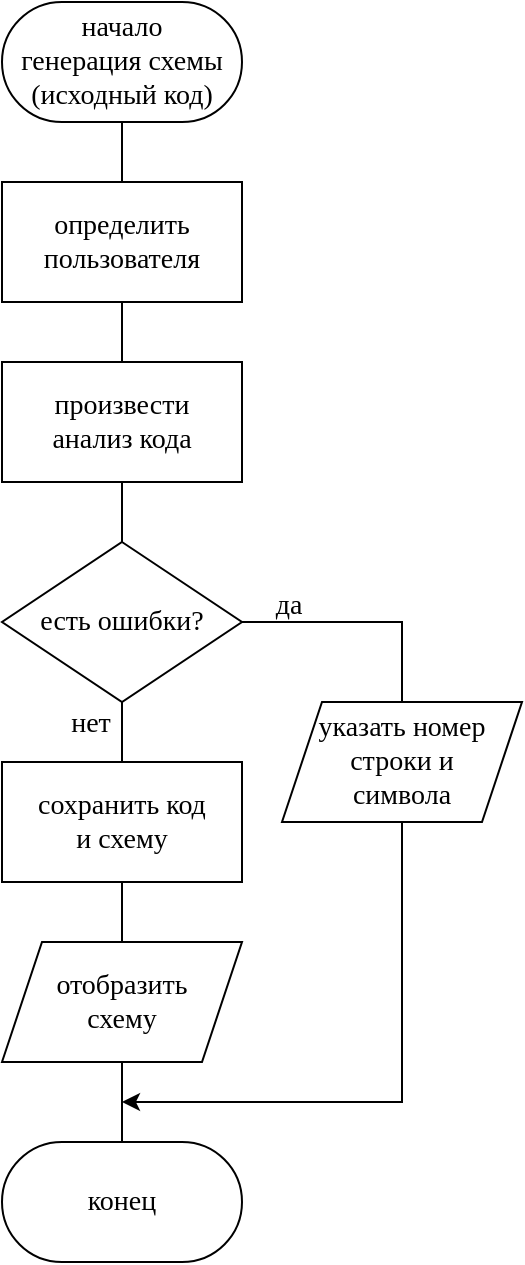<mxfile version="21.1.2" type="device">
  <diagram id="ZIJZeCF5j_SKhZMppJuD" name="Page-1">
    <mxGraphModel dx="1418" dy="820" grid="1" gridSize="10" guides="1" tooltips="1" connect="1" arrows="1" fold="1" page="1" pageScale="1" pageWidth="850" pageHeight="1100" math="0" shadow="0">
      <root>
        <mxCell id="0" />
        <mxCell id="1" parent="0" />
        <mxCell id="gAi6__ijXz44mpl_Cs_1-5" style="edgeStyle=orthogonalEdgeStyle;rounded=0;orthogonalLoop=1;jettySize=auto;html=1;endArrow=none;endFill=0;fontFamily=Times New Roman;fontSize=14;" parent="1" source="gAi6__ijXz44mpl_Cs_1-3" target="gAi6__ijXz44mpl_Cs_1-4" edge="1">
          <mxGeometry relative="1" as="geometry" />
        </mxCell>
        <mxCell id="gAi6__ijXz44mpl_Cs_1-3" value="начало&lt;br&gt;генерация схемы&lt;br style=&quot;font-size: 14px;&quot;&gt;(исходный код)" style="rounded=1;whiteSpace=wrap;html=1;arcSize=50;fontFamily=Times New Roman;fontSize=14;" parent="1" vertex="1">
          <mxGeometry x="120" y="60" width="120" height="60" as="geometry" />
        </mxCell>
        <mxCell id="gAi6__ijXz44mpl_Cs_1-9" style="edgeStyle=orthogonalEdgeStyle;rounded=0;orthogonalLoop=1;jettySize=auto;html=1;endArrow=none;endFill=0;fontFamily=Times New Roman;fontSize=14;" parent="1" source="gAi6__ijXz44mpl_Cs_1-4" target="gAi6__ijXz44mpl_Cs_1-6" edge="1">
          <mxGeometry relative="1" as="geometry" />
        </mxCell>
        <mxCell id="gAi6__ijXz44mpl_Cs_1-4" value="определить&lt;br style=&quot;font-size: 14px;&quot;&gt;пользователя" style="rounded=0;whiteSpace=wrap;html=1;fontFamily=Times New Roman;fontSize=14;" parent="1" vertex="1">
          <mxGeometry x="120" y="150" width="120" height="60" as="geometry" />
        </mxCell>
        <mxCell id="gAi6__ijXz44mpl_Cs_1-11" style="edgeStyle=orthogonalEdgeStyle;rounded=0;orthogonalLoop=1;jettySize=auto;html=1;exitX=0.5;exitY=1;exitDx=0;exitDy=0;endArrow=none;endFill=0;fontFamily=Times New Roman;fontSize=14;" parent="1" source="gAi6__ijXz44mpl_Cs_1-6" target="gAi6__ijXz44mpl_Cs_1-7" edge="1">
          <mxGeometry relative="1" as="geometry" />
        </mxCell>
        <mxCell id="gAi6__ijXz44mpl_Cs_1-6" value="произвести&lt;br style=&quot;font-size: 14px;&quot;&gt;анализ кода" style="rounded=0;whiteSpace=wrap;html=1;fontFamily=Times New Roman;fontSize=14;" parent="1" vertex="1">
          <mxGeometry x="120" y="240" width="120" height="60" as="geometry" />
        </mxCell>
        <mxCell id="gAi6__ijXz44mpl_Cs_1-13" style="edgeStyle=orthogonalEdgeStyle;rounded=0;orthogonalLoop=1;jettySize=auto;html=1;entryX=0.5;entryY=0;entryDx=0;entryDy=0;endArrow=none;endFill=0;fontFamily=Times New Roman;fontSize=14;" parent="1" source="gAi6__ijXz44mpl_Cs_1-7" target="gAi6__ijXz44mpl_Cs_1-12" edge="1">
          <mxGeometry relative="1" as="geometry" />
        </mxCell>
        <mxCell id="gAi6__ijXz44mpl_Cs_1-16" style="edgeStyle=orthogonalEdgeStyle;rounded=0;orthogonalLoop=1;jettySize=auto;html=1;endArrow=none;endFill=0;fontFamily=Times New Roman;fontSize=14;" parent="1" source="gAi6__ijXz44mpl_Cs_1-7" target="gAi6__ijXz44mpl_Cs_1-15" edge="1">
          <mxGeometry relative="1" as="geometry" />
        </mxCell>
        <mxCell id="gAi6__ijXz44mpl_Cs_1-7" value="есть ошибки?" style="rhombus;whiteSpace=wrap;html=1;fontFamily=Times New Roman;fontSize=14;" parent="1" vertex="1">
          <mxGeometry x="120" y="330" width="120" height="80" as="geometry" />
        </mxCell>
        <mxCell id="gAi6__ijXz44mpl_Cs_1-22" style="edgeStyle=orthogonalEdgeStyle;rounded=0;orthogonalLoop=1;jettySize=auto;html=1;fontFamily=Times New Roman;fontSize=14;" parent="1" source="gAi6__ijXz44mpl_Cs_1-12" edge="1">
          <mxGeometry relative="1" as="geometry">
            <mxPoint x="180" y="610" as="targetPoint" />
            <Array as="points">
              <mxPoint x="320" y="610" />
            </Array>
          </mxGeometry>
        </mxCell>
        <mxCell id="gAi6__ijXz44mpl_Cs_1-12" value="указать номер&lt;br style=&quot;font-size: 14px;&quot;&gt;строки и&lt;br style=&quot;font-size: 14px;&quot;&gt;символа" style="shape=parallelogram;perimeter=parallelogramPerimeter;whiteSpace=wrap;html=1;fixedSize=1;fontFamily=Times New Roman;fontSize=14;" parent="1" vertex="1">
          <mxGeometry x="260" y="410" width="120" height="60" as="geometry" />
        </mxCell>
        <mxCell id="gAi6__ijXz44mpl_Cs_1-20" style="edgeStyle=orthogonalEdgeStyle;rounded=0;orthogonalLoop=1;jettySize=auto;html=1;endArrow=none;endFill=0;fontFamily=Times New Roman;fontSize=14;" parent="1" source="gAi6__ijXz44mpl_Cs_1-15" target="gAi6__ijXz44mpl_Cs_1-18" edge="1">
          <mxGeometry relative="1" as="geometry" />
        </mxCell>
        <mxCell id="gAi6__ijXz44mpl_Cs_1-15" value="сохранить код&lt;br style=&quot;font-size: 14px;&quot;&gt;и схему" style="rounded=0;whiteSpace=wrap;html=1;fontFamily=Times New Roman;fontSize=14;" parent="1" vertex="1">
          <mxGeometry x="120" y="440" width="120" height="60" as="geometry" />
        </mxCell>
        <mxCell id="gAi6__ijXz44mpl_Cs_1-21" style="edgeStyle=orthogonalEdgeStyle;rounded=0;orthogonalLoop=1;jettySize=auto;html=1;endArrow=none;endFill=0;fontFamily=Times New Roman;fontSize=14;" parent="1" source="gAi6__ijXz44mpl_Cs_1-18" target="gAi6__ijXz44mpl_Cs_1-19" edge="1">
          <mxGeometry relative="1" as="geometry" />
        </mxCell>
        <mxCell id="gAi6__ijXz44mpl_Cs_1-18" value="отобразить&lt;br style=&quot;font-size: 14px;&quot;&gt;схему" style="shape=parallelogram;perimeter=parallelogramPerimeter;whiteSpace=wrap;html=1;fixedSize=1;fontFamily=Times New Roman;fontSize=14;" parent="1" vertex="1">
          <mxGeometry x="120" y="530" width="120" height="60" as="geometry" />
        </mxCell>
        <mxCell id="gAi6__ijXz44mpl_Cs_1-19" value="конец" style="rounded=1;whiteSpace=wrap;html=1;arcSize=50;fontFamily=Times New Roman;fontSize=14;" parent="1" vertex="1">
          <mxGeometry x="120" y="630" width="120" height="60" as="geometry" />
        </mxCell>
        <mxCell id="gAi6__ijXz44mpl_Cs_1-23" value="да" style="text;html=1;align=center;verticalAlign=middle;resizable=0;points=[];autosize=1;strokeColor=none;fillColor=none;fontFamily=Times New Roman;fontSize=14;" parent="1" vertex="1">
          <mxGeometry x="243" y="347" width="40" height="30" as="geometry" />
        </mxCell>
        <mxCell id="gAi6__ijXz44mpl_Cs_1-24" value="нет" style="text;html=1;align=center;verticalAlign=middle;resizable=0;points=[];autosize=1;strokeColor=none;fillColor=none;fontFamily=Times New Roman;fontSize=14;" parent="1" vertex="1">
          <mxGeometry x="144" y="406" width="40" height="30" as="geometry" />
        </mxCell>
      </root>
    </mxGraphModel>
  </diagram>
</mxfile>
